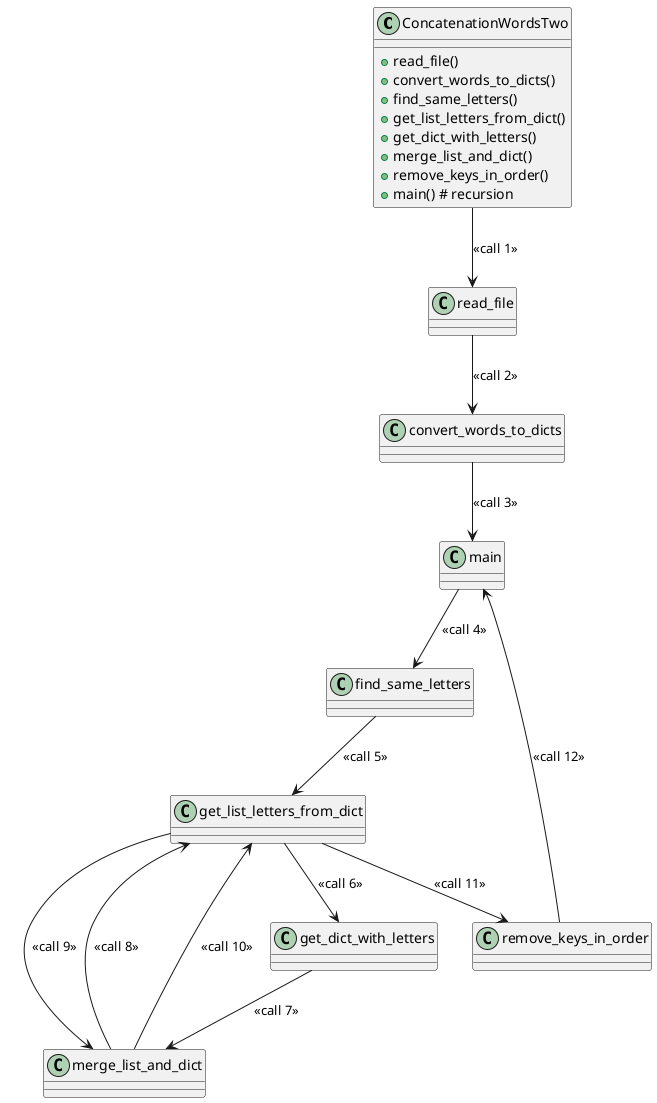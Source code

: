 @startuml

class ConcatenationWordsTwo {

  + read_file()
  + convert_words_to_dicts()
  + find_same_letters()
  + get_list_letters_from_dict()
  + get_dict_with_letters()
  + merge_list_and_dict()
  + remove_keys_in_order()
  + main() # recursion
}

ConcatenationWordsTwo --> read_file : <<call 1>>
read_file --> convert_words_to_dicts : <<call 2>>
convert_words_to_dicts --> main : <<call 3>>
main --> find_same_letters : <<call 4>>
find_same_letters --> get_list_letters_from_dict : <<call 5>>
get_list_letters_from_dict --> get_dict_with_letters : <<call 6>>
get_dict_with_letters --> merge_list_and_dict : <<call 7>>
merge_list_and_dict --> get_list_letters_from_dict : <<call 8>>
get_list_letters_from_dict --> merge_list_and_dict : <<call 9>>
merge_list_and_dict --> get_list_letters_from_dict : <<call 10>>
get_list_letters_from_dict --> remove_keys_in_order : <<call 11>>
remove_keys_in_order --> main : <<call 12>>

@enduml